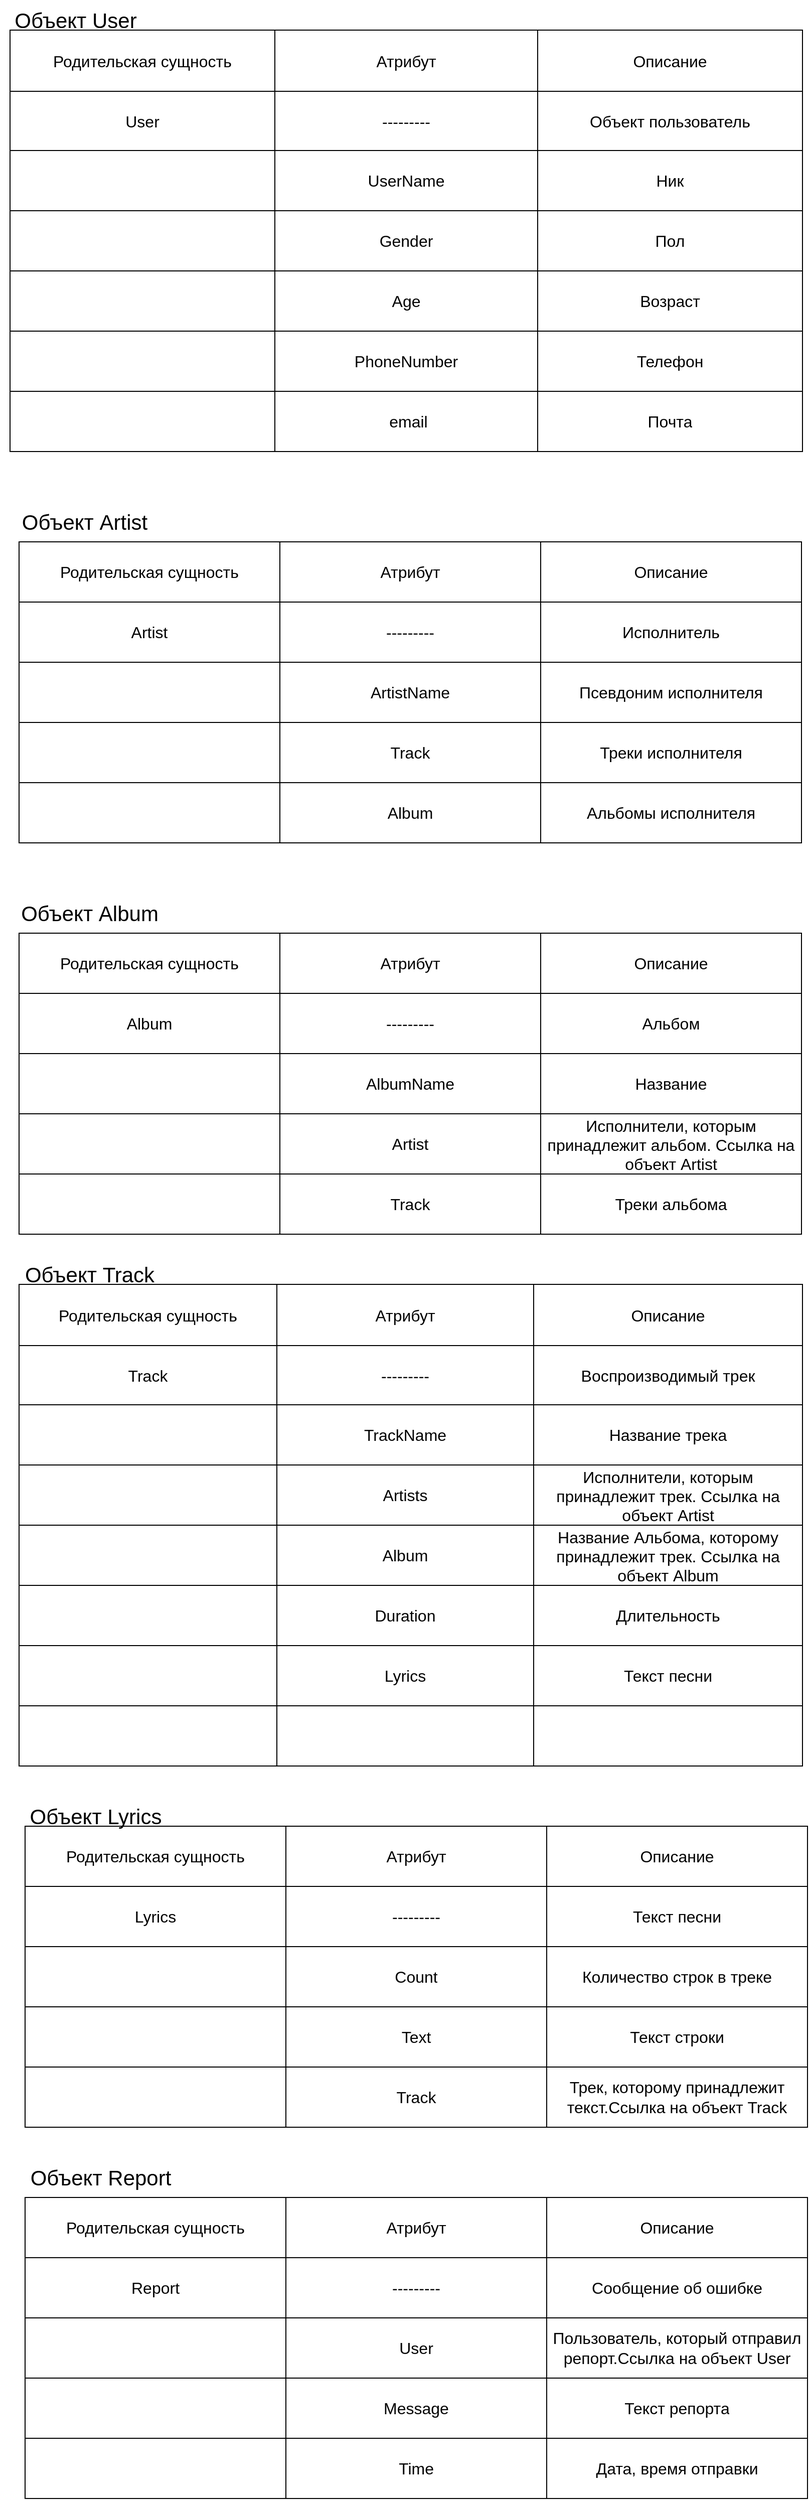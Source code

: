 <mxfile version="24.8.3">
  <diagram name="Страница — 1" id="Yai3iB0MPKsoqNFd09pt">
    <mxGraphModel grid="1" page="1" gridSize="10" guides="1" tooltips="1" connect="1" arrows="1" fold="1" pageScale="1" pageWidth="827" pageHeight="1169" math="0" shadow="0">
      <root>
        <mxCell id="0" />
        <mxCell id="1" parent="0" />
        <mxCell id="LMaIvzoPrQfNwyaQX1gV-46" value="&lt;font style=&quot;font-size: 21px;&quot;&gt;Объект User&lt;/font&gt;" style="text;html=1;align=center;verticalAlign=middle;resizable=0;points=[];autosize=1;strokeColor=none;fillColor=none;" vertex="1" parent="1">
          <mxGeometry x="10" y="10" width="150" height="40" as="geometry" />
        </mxCell>
        <mxCell id="LMaIvzoPrQfNwyaQX1gV-47" value="" style="shape=table;startSize=0;container=1;collapsible=0;childLayout=tableLayout;fontSize=16;" vertex="1" parent="1">
          <mxGeometry x="20" y="40" width="790" height="420" as="geometry" />
        </mxCell>
        <mxCell id="LMaIvzoPrQfNwyaQX1gV-48" value="" style="shape=tableRow;horizontal=0;startSize=0;swimlaneHead=0;swimlaneBody=0;strokeColor=inherit;top=0;left=0;bottom=0;right=0;collapsible=0;dropTarget=0;fillColor=none;points=[[0,0.5],[1,0.5]];portConstraint=eastwest;fontSize=16;" vertex="1" parent="LMaIvzoPrQfNwyaQX1gV-47">
          <mxGeometry width="790" height="61" as="geometry" />
        </mxCell>
        <mxCell id="LMaIvzoPrQfNwyaQX1gV-49" value="Родительская сущность" style="shape=partialRectangle;html=1;whiteSpace=wrap;connectable=0;strokeColor=inherit;overflow=hidden;fillColor=none;top=0;left=0;bottom=0;right=0;pointerEvents=1;fontSize=16;" vertex="1" parent="LMaIvzoPrQfNwyaQX1gV-48">
          <mxGeometry width="264" height="61" as="geometry">
            <mxRectangle width="264" height="61" as="alternateBounds" />
          </mxGeometry>
        </mxCell>
        <mxCell id="LMaIvzoPrQfNwyaQX1gV-50" value="Атрибут" style="shape=partialRectangle;html=1;whiteSpace=wrap;connectable=0;strokeColor=inherit;overflow=hidden;fillColor=none;top=0;left=0;bottom=0;right=0;pointerEvents=1;fontSize=16;" vertex="1" parent="LMaIvzoPrQfNwyaQX1gV-48">
          <mxGeometry x="264" width="262" height="61" as="geometry">
            <mxRectangle width="262" height="61" as="alternateBounds" />
          </mxGeometry>
        </mxCell>
        <mxCell id="LMaIvzoPrQfNwyaQX1gV-51" value="Описание" style="shape=partialRectangle;html=1;whiteSpace=wrap;connectable=0;strokeColor=inherit;overflow=hidden;fillColor=none;top=0;left=0;bottom=0;right=0;pointerEvents=1;fontSize=16;" vertex="1" parent="LMaIvzoPrQfNwyaQX1gV-48">
          <mxGeometry x="526" width="264" height="61" as="geometry">
            <mxRectangle width="264" height="61" as="alternateBounds" />
          </mxGeometry>
        </mxCell>
        <mxCell id="LMaIvzoPrQfNwyaQX1gV-52" value="" style="shape=tableRow;horizontal=0;startSize=0;swimlaneHead=0;swimlaneBody=0;strokeColor=inherit;top=0;left=0;bottom=0;right=0;collapsible=0;dropTarget=0;fillColor=none;points=[[0,0.5],[1,0.5]];portConstraint=eastwest;fontSize=16;" vertex="1" parent="LMaIvzoPrQfNwyaQX1gV-47">
          <mxGeometry y="61" width="790" height="59" as="geometry" />
        </mxCell>
        <mxCell id="LMaIvzoPrQfNwyaQX1gV-53" value="User" style="shape=partialRectangle;html=1;whiteSpace=wrap;connectable=0;strokeColor=inherit;overflow=hidden;fillColor=none;top=0;left=0;bottom=0;right=0;pointerEvents=1;fontSize=16;" vertex="1" parent="LMaIvzoPrQfNwyaQX1gV-52">
          <mxGeometry width="264" height="59" as="geometry">
            <mxRectangle width="264" height="59" as="alternateBounds" />
          </mxGeometry>
        </mxCell>
        <mxCell id="LMaIvzoPrQfNwyaQX1gV-54" value="---------" style="shape=partialRectangle;html=1;whiteSpace=wrap;connectable=0;strokeColor=inherit;overflow=hidden;fillColor=none;top=0;left=0;bottom=0;right=0;pointerEvents=1;fontSize=16;" vertex="1" parent="LMaIvzoPrQfNwyaQX1gV-52">
          <mxGeometry x="264" width="262" height="59" as="geometry">
            <mxRectangle width="262" height="59" as="alternateBounds" />
          </mxGeometry>
        </mxCell>
        <mxCell id="LMaIvzoPrQfNwyaQX1gV-55" value="&lt;span style=&quot;text-wrap: nowrap;&quot;&gt;&lt;font style=&quot;font-size: 16px;&quot;&gt;Объект пользователь&lt;/font&gt;&lt;/span&gt;" style="shape=partialRectangle;html=1;whiteSpace=wrap;connectable=0;strokeColor=inherit;overflow=hidden;fillColor=none;top=0;left=0;bottom=0;right=0;pointerEvents=1;fontSize=16;" vertex="1" parent="LMaIvzoPrQfNwyaQX1gV-52">
          <mxGeometry x="526" width="264" height="59" as="geometry">
            <mxRectangle width="264" height="59" as="alternateBounds" />
          </mxGeometry>
        </mxCell>
        <mxCell id="LMaIvzoPrQfNwyaQX1gV-60" value="" style="shape=tableRow;horizontal=0;startSize=0;swimlaneHead=0;swimlaneBody=0;strokeColor=inherit;top=0;left=0;bottom=0;right=0;collapsible=0;dropTarget=0;fillColor=none;points=[[0,0.5],[1,0.5]];portConstraint=eastwest;fontSize=16;" vertex="1" parent="LMaIvzoPrQfNwyaQX1gV-47">
          <mxGeometry y="120" width="790" height="60" as="geometry" />
        </mxCell>
        <mxCell id="LMaIvzoPrQfNwyaQX1gV-61" value="" style="shape=partialRectangle;html=1;whiteSpace=wrap;connectable=0;strokeColor=inherit;overflow=hidden;fillColor=none;top=0;left=0;bottom=0;right=0;pointerEvents=1;fontSize=16;" vertex="1" parent="LMaIvzoPrQfNwyaQX1gV-60">
          <mxGeometry width="264" height="60" as="geometry">
            <mxRectangle width="264" height="60" as="alternateBounds" />
          </mxGeometry>
        </mxCell>
        <mxCell id="LMaIvzoPrQfNwyaQX1gV-62" value="UserName" style="shape=partialRectangle;html=1;whiteSpace=wrap;connectable=0;strokeColor=inherit;overflow=hidden;fillColor=none;top=0;left=0;bottom=0;right=0;pointerEvents=1;fontSize=16;" vertex="1" parent="LMaIvzoPrQfNwyaQX1gV-60">
          <mxGeometry x="264" width="262" height="60" as="geometry">
            <mxRectangle width="262" height="60" as="alternateBounds" />
          </mxGeometry>
        </mxCell>
        <mxCell id="LMaIvzoPrQfNwyaQX1gV-63" value="Ник" style="shape=partialRectangle;html=1;whiteSpace=wrap;connectable=0;strokeColor=inherit;overflow=hidden;fillColor=none;top=0;left=0;bottom=0;right=0;pointerEvents=1;fontSize=16;" vertex="1" parent="LMaIvzoPrQfNwyaQX1gV-60">
          <mxGeometry x="526" width="264" height="60" as="geometry">
            <mxRectangle width="264" height="60" as="alternateBounds" />
          </mxGeometry>
        </mxCell>
        <mxCell id="LMaIvzoPrQfNwyaQX1gV-64" value="" style="shape=tableRow;horizontal=0;startSize=0;swimlaneHead=0;swimlaneBody=0;strokeColor=inherit;top=0;left=0;bottom=0;right=0;collapsible=0;dropTarget=0;fillColor=none;points=[[0,0.5],[1,0.5]];portConstraint=eastwest;fontSize=16;" vertex="1" parent="LMaIvzoPrQfNwyaQX1gV-47">
          <mxGeometry y="180" width="790" height="60" as="geometry" />
        </mxCell>
        <mxCell id="LMaIvzoPrQfNwyaQX1gV-65" value="" style="shape=partialRectangle;html=1;whiteSpace=wrap;connectable=0;strokeColor=inherit;overflow=hidden;fillColor=none;top=0;left=0;bottom=0;right=0;pointerEvents=1;fontSize=16;" vertex="1" parent="LMaIvzoPrQfNwyaQX1gV-64">
          <mxGeometry width="264" height="60" as="geometry">
            <mxRectangle width="264" height="60" as="alternateBounds" />
          </mxGeometry>
        </mxCell>
        <mxCell id="LMaIvzoPrQfNwyaQX1gV-66" value="Gender" style="shape=partialRectangle;html=1;whiteSpace=wrap;connectable=0;strokeColor=inherit;overflow=hidden;fillColor=none;top=0;left=0;bottom=0;right=0;pointerEvents=1;fontSize=16;" vertex="1" parent="LMaIvzoPrQfNwyaQX1gV-64">
          <mxGeometry x="264" width="262" height="60" as="geometry">
            <mxRectangle width="262" height="60" as="alternateBounds" />
          </mxGeometry>
        </mxCell>
        <mxCell id="LMaIvzoPrQfNwyaQX1gV-67" value="Пол" style="shape=partialRectangle;html=1;whiteSpace=wrap;connectable=0;strokeColor=inherit;overflow=hidden;fillColor=none;top=0;left=0;bottom=0;right=0;pointerEvents=1;fontSize=16;" vertex="1" parent="LMaIvzoPrQfNwyaQX1gV-64">
          <mxGeometry x="526" width="264" height="60" as="geometry">
            <mxRectangle width="264" height="60" as="alternateBounds" />
          </mxGeometry>
        </mxCell>
        <mxCell id="LMaIvzoPrQfNwyaQX1gV-68" value="" style="shape=tableRow;horizontal=0;startSize=0;swimlaneHead=0;swimlaneBody=0;strokeColor=inherit;top=0;left=0;bottom=0;right=0;collapsible=0;dropTarget=0;fillColor=none;points=[[0,0.5],[1,0.5]];portConstraint=eastwest;fontSize=16;" vertex="1" parent="LMaIvzoPrQfNwyaQX1gV-47">
          <mxGeometry y="240" width="790" height="60" as="geometry" />
        </mxCell>
        <mxCell id="LMaIvzoPrQfNwyaQX1gV-69" value="" style="shape=partialRectangle;html=1;whiteSpace=wrap;connectable=0;strokeColor=inherit;overflow=hidden;fillColor=none;top=0;left=0;bottom=0;right=0;pointerEvents=1;fontSize=16;" vertex="1" parent="LMaIvzoPrQfNwyaQX1gV-68">
          <mxGeometry width="264" height="60" as="geometry">
            <mxRectangle width="264" height="60" as="alternateBounds" />
          </mxGeometry>
        </mxCell>
        <mxCell id="LMaIvzoPrQfNwyaQX1gV-70" value="Age" style="shape=partialRectangle;html=1;whiteSpace=wrap;connectable=0;strokeColor=inherit;overflow=hidden;fillColor=none;top=0;left=0;bottom=0;right=0;pointerEvents=1;fontSize=16;" vertex="1" parent="LMaIvzoPrQfNwyaQX1gV-68">
          <mxGeometry x="264" width="262" height="60" as="geometry">
            <mxRectangle width="262" height="60" as="alternateBounds" />
          </mxGeometry>
        </mxCell>
        <mxCell id="LMaIvzoPrQfNwyaQX1gV-71" value="Возраст" style="shape=partialRectangle;html=1;whiteSpace=wrap;connectable=0;strokeColor=inherit;overflow=hidden;fillColor=none;top=0;left=0;bottom=0;right=0;pointerEvents=1;fontSize=16;" vertex="1" parent="LMaIvzoPrQfNwyaQX1gV-68">
          <mxGeometry x="526" width="264" height="60" as="geometry">
            <mxRectangle width="264" height="60" as="alternateBounds" />
          </mxGeometry>
        </mxCell>
        <mxCell id="LMaIvzoPrQfNwyaQX1gV-98" value="" style="shape=tableRow;horizontal=0;startSize=0;swimlaneHead=0;swimlaneBody=0;strokeColor=inherit;top=0;left=0;bottom=0;right=0;collapsible=0;dropTarget=0;fillColor=none;points=[[0,0.5],[1,0.5]];portConstraint=eastwest;fontSize=16;" vertex="1" parent="LMaIvzoPrQfNwyaQX1gV-47">
          <mxGeometry y="300" width="790" height="60" as="geometry" />
        </mxCell>
        <mxCell id="LMaIvzoPrQfNwyaQX1gV-99" value="" style="shape=partialRectangle;html=1;whiteSpace=wrap;connectable=0;strokeColor=inherit;overflow=hidden;fillColor=none;top=0;left=0;bottom=0;right=0;pointerEvents=1;fontSize=16;" vertex="1" parent="LMaIvzoPrQfNwyaQX1gV-98">
          <mxGeometry width="264" height="60" as="geometry">
            <mxRectangle width="264" height="60" as="alternateBounds" />
          </mxGeometry>
        </mxCell>
        <mxCell id="LMaIvzoPrQfNwyaQX1gV-100" value="PhoneNumber" style="shape=partialRectangle;html=1;whiteSpace=wrap;connectable=0;strokeColor=inherit;overflow=hidden;fillColor=none;top=0;left=0;bottom=0;right=0;pointerEvents=1;fontSize=16;" vertex="1" parent="LMaIvzoPrQfNwyaQX1gV-98">
          <mxGeometry x="264" width="262" height="60" as="geometry">
            <mxRectangle width="262" height="60" as="alternateBounds" />
          </mxGeometry>
        </mxCell>
        <mxCell id="LMaIvzoPrQfNwyaQX1gV-101" value="Телефон" style="shape=partialRectangle;html=1;whiteSpace=wrap;connectable=0;strokeColor=inherit;overflow=hidden;fillColor=none;top=0;left=0;bottom=0;right=0;pointerEvents=1;fontSize=16;" vertex="1" parent="LMaIvzoPrQfNwyaQX1gV-98">
          <mxGeometry x="526" width="264" height="60" as="geometry">
            <mxRectangle width="264" height="60" as="alternateBounds" />
          </mxGeometry>
        </mxCell>
        <mxCell id="LMaIvzoPrQfNwyaQX1gV-56" value="" style="shape=tableRow;horizontal=0;startSize=0;swimlaneHead=0;swimlaneBody=0;strokeColor=inherit;top=0;left=0;bottom=0;right=0;collapsible=0;dropTarget=0;fillColor=none;points=[[0,0.5],[1,0.5]];portConstraint=eastwest;fontSize=16;" vertex="1" parent="LMaIvzoPrQfNwyaQX1gV-47">
          <mxGeometry y="360" width="790" height="60" as="geometry" />
        </mxCell>
        <mxCell id="LMaIvzoPrQfNwyaQX1gV-57" value="" style="shape=partialRectangle;html=1;whiteSpace=wrap;connectable=0;strokeColor=inherit;overflow=hidden;fillColor=none;top=0;left=0;bottom=0;right=0;pointerEvents=1;fontSize=16;" vertex="1" parent="LMaIvzoPrQfNwyaQX1gV-56">
          <mxGeometry width="264" height="60" as="geometry">
            <mxRectangle width="264" height="60" as="alternateBounds" />
          </mxGeometry>
        </mxCell>
        <mxCell id="LMaIvzoPrQfNwyaQX1gV-58" value="&amp;nbsp;email" style="shape=partialRectangle;html=1;whiteSpace=wrap;connectable=0;strokeColor=inherit;overflow=hidden;fillColor=none;top=0;left=0;bottom=0;right=0;pointerEvents=1;fontSize=16;" vertex="1" parent="LMaIvzoPrQfNwyaQX1gV-56">
          <mxGeometry x="264" width="262" height="60" as="geometry">
            <mxRectangle width="262" height="60" as="alternateBounds" />
          </mxGeometry>
        </mxCell>
        <mxCell id="LMaIvzoPrQfNwyaQX1gV-59" value="Почта" style="shape=partialRectangle;html=1;whiteSpace=wrap;connectable=0;strokeColor=inherit;overflow=hidden;fillColor=none;top=0;left=0;bottom=0;right=0;pointerEvents=1;fontSize=16;" vertex="1" parent="LMaIvzoPrQfNwyaQX1gV-56">
          <mxGeometry x="526" width="264" height="60" as="geometry">
            <mxRectangle width="264" height="60" as="alternateBounds" />
          </mxGeometry>
        </mxCell>
        <mxCell id="LMaIvzoPrQfNwyaQX1gV-143" value="&lt;font style=&quot;font-size: 21px;&quot;&gt;Объект Artist&lt;/font&gt;" style="text;html=1;align=center;verticalAlign=middle;resizable=0;points=[];autosize=1;strokeColor=none;fillColor=none;" vertex="1" parent="1">
          <mxGeometry x="19" y="510" width="150" height="40" as="geometry" />
        </mxCell>
        <mxCell id="LMaIvzoPrQfNwyaQX1gV-154" value="" style="shape=partialRectangle;html=1;whiteSpace=wrap;connectable=0;strokeColor=inherit;overflow=hidden;fillColor=none;top=0;left=0;bottom=0;right=0;pointerEvents=1;fontSize=16;" vertex="1" parent="1">
          <mxGeometry x="30" y="1800" width="264" height="60" as="geometry">
            <mxRectangle width="264" height="60" as="alternateBounds" />
          </mxGeometry>
        </mxCell>
        <mxCell id="LMaIvzoPrQfNwyaQX1gV-157" value="" style="shape=partialRectangle;html=1;whiteSpace=wrap;connectable=0;strokeColor=inherit;overflow=hidden;fillColor=none;top=0;left=0;bottom=0;right=0;pointerEvents=1;fontSize=16;" vertex="1" parent="1">
          <mxGeometry x="30" y="1860" width="264" height="60" as="geometry">
            <mxRectangle width="264" height="60" as="alternateBounds" />
          </mxGeometry>
        </mxCell>
        <mxCell id="LMaIvzoPrQfNwyaQX1gV-160" value="" style="shape=partialRectangle;html=1;whiteSpace=wrap;connectable=0;strokeColor=inherit;overflow=hidden;fillColor=none;top=0;left=0;bottom=0;right=0;pointerEvents=1;fontSize=16;" vertex="1" parent="1">
          <mxGeometry x="30" y="1920" width="264" height="60" as="geometry">
            <mxRectangle width="264" height="60" as="alternateBounds" />
          </mxGeometry>
        </mxCell>
        <mxCell id="LMaIvzoPrQfNwyaQX1gV-192" value="" style="shape=table;startSize=0;container=1;collapsible=0;childLayout=tableLayout;fontSize=16;" vertex="1" parent="1">
          <mxGeometry x="29" y="550" width="780" height="300" as="geometry" />
        </mxCell>
        <mxCell id="LMaIvzoPrQfNwyaQX1gV-193" value="" style="shape=tableRow;horizontal=0;startSize=0;swimlaneHead=0;swimlaneBody=0;strokeColor=inherit;top=0;left=0;bottom=0;right=0;collapsible=0;dropTarget=0;fillColor=none;points=[[0,0.5],[1,0.5]];portConstraint=eastwest;fontSize=16;" vertex="1" parent="LMaIvzoPrQfNwyaQX1gV-192">
          <mxGeometry width="780" height="60" as="geometry" />
        </mxCell>
        <mxCell id="LMaIvzoPrQfNwyaQX1gV-194" value="Родительская сущность" style="shape=partialRectangle;html=1;whiteSpace=wrap;connectable=0;strokeColor=inherit;overflow=hidden;fillColor=none;top=0;left=0;bottom=0;right=0;pointerEvents=1;fontSize=16;" vertex="1" parent="LMaIvzoPrQfNwyaQX1gV-193">
          <mxGeometry width="260" height="60" as="geometry">
            <mxRectangle width="260" height="60" as="alternateBounds" />
          </mxGeometry>
        </mxCell>
        <mxCell id="LMaIvzoPrQfNwyaQX1gV-195" value="Атрибут" style="shape=partialRectangle;html=1;whiteSpace=wrap;connectable=0;strokeColor=inherit;overflow=hidden;fillColor=none;top=0;left=0;bottom=0;right=0;pointerEvents=1;fontSize=16;" vertex="1" parent="LMaIvzoPrQfNwyaQX1gV-193">
          <mxGeometry x="260" width="260" height="60" as="geometry">
            <mxRectangle width="260" height="60" as="alternateBounds" />
          </mxGeometry>
        </mxCell>
        <mxCell id="LMaIvzoPrQfNwyaQX1gV-196" value="Описание" style="shape=partialRectangle;html=1;whiteSpace=wrap;connectable=0;strokeColor=inherit;overflow=hidden;fillColor=none;top=0;left=0;bottom=0;right=0;pointerEvents=1;fontSize=16;" vertex="1" parent="LMaIvzoPrQfNwyaQX1gV-193">
          <mxGeometry x="520" width="260" height="60" as="geometry">
            <mxRectangle width="260" height="60" as="alternateBounds" />
          </mxGeometry>
        </mxCell>
        <mxCell id="LMaIvzoPrQfNwyaQX1gV-197" value="" style="shape=tableRow;horizontal=0;startSize=0;swimlaneHead=0;swimlaneBody=0;strokeColor=inherit;top=0;left=0;bottom=0;right=0;collapsible=0;dropTarget=0;fillColor=none;points=[[0,0.5],[1,0.5]];portConstraint=eastwest;fontSize=16;" vertex="1" parent="LMaIvzoPrQfNwyaQX1gV-192">
          <mxGeometry y="60" width="780" height="60" as="geometry" />
        </mxCell>
        <mxCell id="LMaIvzoPrQfNwyaQX1gV-198" value="Artist" style="shape=partialRectangle;html=1;whiteSpace=wrap;connectable=0;strokeColor=inherit;overflow=hidden;fillColor=none;top=0;left=0;bottom=0;right=0;pointerEvents=1;fontSize=16;" vertex="1" parent="LMaIvzoPrQfNwyaQX1gV-197">
          <mxGeometry width="260" height="60" as="geometry">
            <mxRectangle width="260" height="60" as="alternateBounds" />
          </mxGeometry>
        </mxCell>
        <mxCell id="LMaIvzoPrQfNwyaQX1gV-199" value="---------" style="shape=partialRectangle;html=1;whiteSpace=wrap;connectable=0;strokeColor=inherit;overflow=hidden;fillColor=none;top=0;left=0;bottom=0;right=0;pointerEvents=1;fontSize=16;" vertex="1" parent="LMaIvzoPrQfNwyaQX1gV-197">
          <mxGeometry x="260" width="260" height="60" as="geometry">
            <mxRectangle width="260" height="60" as="alternateBounds" />
          </mxGeometry>
        </mxCell>
        <mxCell id="LMaIvzoPrQfNwyaQX1gV-200" value="Исполнитель" style="shape=partialRectangle;html=1;whiteSpace=wrap;connectable=0;strokeColor=inherit;overflow=hidden;fillColor=none;top=0;left=0;bottom=0;right=0;pointerEvents=1;fontSize=16;" vertex="1" parent="LMaIvzoPrQfNwyaQX1gV-197">
          <mxGeometry x="520" width="260" height="60" as="geometry">
            <mxRectangle width="260" height="60" as="alternateBounds" />
          </mxGeometry>
        </mxCell>
        <mxCell id="LMaIvzoPrQfNwyaQX1gV-218" value="" style="shape=tableRow;horizontal=0;startSize=0;swimlaneHead=0;swimlaneBody=0;strokeColor=inherit;top=0;left=0;bottom=0;right=0;collapsible=0;dropTarget=0;fillColor=none;points=[[0,0.5],[1,0.5]];portConstraint=eastwest;fontSize=16;" vertex="1" parent="LMaIvzoPrQfNwyaQX1gV-192">
          <mxGeometry y="120" width="780" height="60" as="geometry" />
        </mxCell>
        <mxCell id="LMaIvzoPrQfNwyaQX1gV-219" value="" style="shape=partialRectangle;html=1;whiteSpace=wrap;connectable=0;strokeColor=inherit;overflow=hidden;fillColor=none;top=0;left=0;bottom=0;right=0;pointerEvents=1;fontSize=16;" vertex="1" parent="LMaIvzoPrQfNwyaQX1gV-218">
          <mxGeometry width="260" height="60" as="geometry">
            <mxRectangle width="260" height="60" as="alternateBounds" />
          </mxGeometry>
        </mxCell>
        <mxCell id="LMaIvzoPrQfNwyaQX1gV-220" value="ArtistName" style="shape=partialRectangle;html=1;whiteSpace=wrap;connectable=0;strokeColor=inherit;overflow=hidden;fillColor=none;top=0;left=0;bottom=0;right=0;pointerEvents=1;fontSize=16;" vertex="1" parent="LMaIvzoPrQfNwyaQX1gV-218">
          <mxGeometry x="260" width="260" height="60" as="geometry">
            <mxRectangle width="260" height="60" as="alternateBounds" />
          </mxGeometry>
        </mxCell>
        <mxCell id="LMaIvzoPrQfNwyaQX1gV-221" value="Псевдоним исполнителя" style="shape=partialRectangle;html=1;whiteSpace=wrap;connectable=0;strokeColor=inherit;overflow=hidden;fillColor=none;top=0;left=0;bottom=0;right=0;pointerEvents=1;fontSize=16;" vertex="1" parent="LMaIvzoPrQfNwyaQX1gV-218">
          <mxGeometry x="520" width="260" height="60" as="geometry">
            <mxRectangle width="260" height="60" as="alternateBounds" />
          </mxGeometry>
        </mxCell>
        <mxCell id="LMaIvzoPrQfNwyaQX1gV-222" value="" style="shape=tableRow;horizontal=0;startSize=0;swimlaneHead=0;swimlaneBody=0;strokeColor=inherit;top=0;left=0;bottom=0;right=0;collapsible=0;dropTarget=0;fillColor=none;points=[[0,0.5],[1,0.5]];portConstraint=eastwest;fontSize=16;" vertex="1" parent="LMaIvzoPrQfNwyaQX1gV-192">
          <mxGeometry y="180" width="780" height="60" as="geometry" />
        </mxCell>
        <mxCell id="LMaIvzoPrQfNwyaQX1gV-223" value="" style="shape=partialRectangle;html=1;whiteSpace=wrap;connectable=0;strokeColor=inherit;overflow=hidden;fillColor=none;top=0;left=0;bottom=0;right=0;pointerEvents=1;fontSize=16;" vertex="1" parent="LMaIvzoPrQfNwyaQX1gV-222">
          <mxGeometry width="260" height="60" as="geometry">
            <mxRectangle width="260" height="60" as="alternateBounds" />
          </mxGeometry>
        </mxCell>
        <mxCell id="LMaIvzoPrQfNwyaQX1gV-224" value="Track" style="shape=partialRectangle;html=1;whiteSpace=wrap;connectable=0;strokeColor=inherit;overflow=hidden;fillColor=none;top=0;left=0;bottom=0;right=0;pointerEvents=1;fontSize=16;" vertex="1" parent="LMaIvzoPrQfNwyaQX1gV-222">
          <mxGeometry x="260" width="260" height="60" as="geometry">
            <mxRectangle width="260" height="60" as="alternateBounds" />
          </mxGeometry>
        </mxCell>
        <mxCell id="LMaIvzoPrQfNwyaQX1gV-225" value="Треки исполнителя" style="shape=partialRectangle;html=1;whiteSpace=wrap;connectable=0;strokeColor=inherit;overflow=hidden;fillColor=none;top=0;left=0;bottom=0;right=0;pointerEvents=1;fontSize=16;" vertex="1" parent="LMaIvzoPrQfNwyaQX1gV-222">
          <mxGeometry x="520" width="260" height="60" as="geometry">
            <mxRectangle width="260" height="60" as="alternateBounds" />
          </mxGeometry>
        </mxCell>
        <mxCell id="LMaIvzoPrQfNwyaQX1gV-201" value="" style="shape=tableRow;horizontal=0;startSize=0;swimlaneHead=0;swimlaneBody=0;strokeColor=inherit;top=0;left=0;bottom=0;right=0;collapsible=0;dropTarget=0;fillColor=none;points=[[0,0.5],[1,0.5]];portConstraint=eastwest;fontSize=16;" vertex="1" parent="LMaIvzoPrQfNwyaQX1gV-192">
          <mxGeometry y="240" width="780" height="60" as="geometry" />
        </mxCell>
        <mxCell id="LMaIvzoPrQfNwyaQX1gV-202" value="" style="shape=partialRectangle;html=1;whiteSpace=wrap;connectable=0;strokeColor=inherit;overflow=hidden;fillColor=none;top=0;left=0;bottom=0;right=0;pointerEvents=1;fontSize=16;" vertex="1" parent="LMaIvzoPrQfNwyaQX1gV-201">
          <mxGeometry width="260" height="60" as="geometry">
            <mxRectangle width="260" height="60" as="alternateBounds" />
          </mxGeometry>
        </mxCell>
        <mxCell id="LMaIvzoPrQfNwyaQX1gV-203" value="Album" style="shape=partialRectangle;html=1;whiteSpace=wrap;connectable=0;strokeColor=inherit;overflow=hidden;fillColor=none;top=0;left=0;bottom=0;right=0;pointerEvents=1;fontSize=16;" vertex="1" parent="LMaIvzoPrQfNwyaQX1gV-201">
          <mxGeometry x="260" width="260" height="60" as="geometry">
            <mxRectangle width="260" height="60" as="alternateBounds" />
          </mxGeometry>
        </mxCell>
        <mxCell id="LMaIvzoPrQfNwyaQX1gV-204" value="Альбомы исполнителя" style="shape=partialRectangle;html=1;whiteSpace=wrap;connectable=0;strokeColor=inherit;overflow=hidden;fillColor=none;top=0;left=0;bottom=0;right=0;pointerEvents=1;fontSize=16;" vertex="1" parent="LMaIvzoPrQfNwyaQX1gV-201">
          <mxGeometry x="520" width="260" height="60" as="geometry">
            <mxRectangle width="260" height="60" as="alternateBounds" />
          </mxGeometry>
        </mxCell>
        <mxCell id="LMaIvzoPrQfNwyaQX1gV-226" value="" style="shape=table;startSize=0;container=1;collapsible=0;childLayout=tableLayout;fontSize=16;" vertex="1" parent="1">
          <mxGeometry x="29" y="940" width="780" height="300" as="geometry" />
        </mxCell>
        <mxCell id="LMaIvzoPrQfNwyaQX1gV-227" value="" style="shape=tableRow;horizontal=0;startSize=0;swimlaneHead=0;swimlaneBody=0;strokeColor=inherit;top=0;left=0;bottom=0;right=0;collapsible=0;dropTarget=0;fillColor=none;points=[[0,0.5],[1,0.5]];portConstraint=eastwest;fontSize=16;" vertex="1" parent="LMaIvzoPrQfNwyaQX1gV-226">
          <mxGeometry width="780" height="60" as="geometry" />
        </mxCell>
        <mxCell id="LMaIvzoPrQfNwyaQX1gV-228" value="Родительская сущность" style="shape=partialRectangle;html=1;whiteSpace=wrap;connectable=0;strokeColor=inherit;overflow=hidden;fillColor=none;top=0;left=0;bottom=0;right=0;pointerEvents=1;fontSize=16;" vertex="1" parent="LMaIvzoPrQfNwyaQX1gV-227">
          <mxGeometry width="260" height="60" as="geometry">
            <mxRectangle width="260" height="60" as="alternateBounds" />
          </mxGeometry>
        </mxCell>
        <mxCell id="LMaIvzoPrQfNwyaQX1gV-229" value="Атрибут" style="shape=partialRectangle;html=1;whiteSpace=wrap;connectable=0;strokeColor=inherit;overflow=hidden;fillColor=none;top=0;left=0;bottom=0;right=0;pointerEvents=1;fontSize=16;" vertex="1" parent="LMaIvzoPrQfNwyaQX1gV-227">
          <mxGeometry x="260" width="260" height="60" as="geometry">
            <mxRectangle width="260" height="60" as="alternateBounds" />
          </mxGeometry>
        </mxCell>
        <mxCell id="LMaIvzoPrQfNwyaQX1gV-230" value="Описание" style="shape=partialRectangle;html=1;whiteSpace=wrap;connectable=0;strokeColor=inherit;overflow=hidden;fillColor=none;top=0;left=0;bottom=0;right=0;pointerEvents=1;fontSize=16;" vertex="1" parent="LMaIvzoPrQfNwyaQX1gV-227">
          <mxGeometry x="520" width="260" height="60" as="geometry">
            <mxRectangle width="260" height="60" as="alternateBounds" />
          </mxGeometry>
        </mxCell>
        <mxCell id="LMaIvzoPrQfNwyaQX1gV-231" value="" style="shape=tableRow;horizontal=0;startSize=0;swimlaneHead=0;swimlaneBody=0;strokeColor=inherit;top=0;left=0;bottom=0;right=0;collapsible=0;dropTarget=0;fillColor=none;points=[[0,0.5],[1,0.5]];portConstraint=eastwest;fontSize=16;" vertex="1" parent="LMaIvzoPrQfNwyaQX1gV-226">
          <mxGeometry y="60" width="780" height="60" as="geometry" />
        </mxCell>
        <mxCell id="LMaIvzoPrQfNwyaQX1gV-232" value="Album" style="shape=partialRectangle;html=1;whiteSpace=wrap;connectable=0;strokeColor=inherit;overflow=hidden;fillColor=none;top=0;left=0;bottom=0;right=0;pointerEvents=1;fontSize=16;" vertex="1" parent="LMaIvzoPrQfNwyaQX1gV-231">
          <mxGeometry width="260" height="60" as="geometry">
            <mxRectangle width="260" height="60" as="alternateBounds" />
          </mxGeometry>
        </mxCell>
        <mxCell id="LMaIvzoPrQfNwyaQX1gV-233" value="---------" style="shape=partialRectangle;html=1;whiteSpace=wrap;connectable=0;strokeColor=inherit;overflow=hidden;fillColor=none;top=0;left=0;bottom=0;right=0;pointerEvents=1;fontSize=16;" vertex="1" parent="LMaIvzoPrQfNwyaQX1gV-231">
          <mxGeometry x="260" width="260" height="60" as="geometry">
            <mxRectangle width="260" height="60" as="alternateBounds" />
          </mxGeometry>
        </mxCell>
        <mxCell id="LMaIvzoPrQfNwyaQX1gV-234" value="Альбом" style="shape=partialRectangle;html=1;whiteSpace=wrap;connectable=0;strokeColor=inherit;overflow=hidden;fillColor=none;top=0;left=0;bottom=0;right=0;pointerEvents=1;fontSize=16;" vertex="1" parent="LMaIvzoPrQfNwyaQX1gV-231">
          <mxGeometry x="520" width="260" height="60" as="geometry">
            <mxRectangle width="260" height="60" as="alternateBounds" />
          </mxGeometry>
        </mxCell>
        <mxCell id="LMaIvzoPrQfNwyaQX1gV-240" value="" style="shape=tableRow;horizontal=0;startSize=0;swimlaneHead=0;swimlaneBody=0;strokeColor=inherit;top=0;left=0;bottom=0;right=0;collapsible=0;dropTarget=0;fillColor=none;points=[[0,0.5],[1,0.5]];portConstraint=eastwest;fontSize=16;" vertex="1" parent="LMaIvzoPrQfNwyaQX1gV-226">
          <mxGeometry y="120" width="780" height="60" as="geometry" />
        </mxCell>
        <mxCell id="LMaIvzoPrQfNwyaQX1gV-241" value="" style="shape=partialRectangle;html=1;whiteSpace=wrap;connectable=0;strokeColor=inherit;overflow=hidden;fillColor=none;top=0;left=0;bottom=0;right=0;pointerEvents=1;fontSize=16;" vertex="1" parent="LMaIvzoPrQfNwyaQX1gV-240">
          <mxGeometry width="260" height="60" as="geometry">
            <mxRectangle width="260" height="60" as="alternateBounds" />
          </mxGeometry>
        </mxCell>
        <mxCell id="LMaIvzoPrQfNwyaQX1gV-242" value="AlbumName" style="shape=partialRectangle;html=1;whiteSpace=wrap;connectable=0;strokeColor=inherit;overflow=hidden;fillColor=none;top=0;left=0;bottom=0;right=0;pointerEvents=1;fontSize=16;" vertex="1" parent="LMaIvzoPrQfNwyaQX1gV-240">
          <mxGeometry x="260" width="260" height="60" as="geometry">
            <mxRectangle width="260" height="60" as="alternateBounds" />
          </mxGeometry>
        </mxCell>
        <mxCell id="LMaIvzoPrQfNwyaQX1gV-243" value="Название" style="shape=partialRectangle;html=1;whiteSpace=wrap;connectable=0;strokeColor=inherit;overflow=hidden;fillColor=none;top=0;left=0;bottom=0;right=0;pointerEvents=1;fontSize=16;" vertex="1" parent="LMaIvzoPrQfNwyaQX1gV-240">
          <mxGeometry x="520" width="260" height="60" as="geometry">
            <mxRectangle width="260" height="60" as="alternateBounds" />
          </mxGeometry>
        </mxCell>
        <mxCell id="LMaIvzoPrQfNwyaQX1gV-244" value="" style="shape=tableRow;horizontal=0;startSize=0;swimlaneHead=0;swimlaneBody=0;strokeColor=inherit;top=0;left=0;bottom=0;right=0;collapsible=0;dropTarget=0;fillColor=none;points=[[0,0.5],[1,0.5]];portConstraint=eastwest;fontSize=16;" vertex="1" parent="LMaIvzoPrQfNwyaQX1gV-226">
          <mxGeometry y="180" width="780" height="60" as="geometry" />
        </mxCell>
        <mxCell id="LMaIvzoPrQfNwyaQX1gV-245" value="" style="shape=partialRectangle;html=1;whiteSpace=wrap;connectable=0;strokeColor=inherit;overflow=hidden;fillColor=none;top=0;left=0;bottom=0;right=0;pointerEvents=1;fontSize=16;" vertex="1" parent="LMaIvzoPrQfNwyaQX1gV-244">
          <mxGeometry width="260" height="60" as="geometry">
            <mxRectangle width="260" height="60" as="alternateBounds" />
          </mxGeometry>
        </mxCell>
        <mxCell id="LMaIvzoPrQfNwyaQX1gV-246" value="Artist" style="shape=partialRectangle;html=1;whiteSpace=wrap;connectable=0;strokeColor=inherit;overflow=hidden;fillColor=none;top=0;left=0;bottom=0;right=0;pointerEvents=1;fontSize=16;" vertex="1" parent="LMaIvzoPrQfNwyaQX1gV-244">
          <mxGeometry x="260" width="260" height="60" as="geometry">
            <mxRectangle width="260" height="60" as="alternateBounds" />
          </mxGeometry>
        </mxCell>
        <mxCell id="LMaIvzoPrQfNwyaQX1gV-247" value="Исполнители, которым принадлежит альбом. Ссылка на объект Artist" style="shape=partialRectangle;html=1;whiteSpace=wrap;connectable=0;strokeColor=inherit;overflow=hidden;fillColor=none;top=0;left=0;bottom=0;right=0;pointerEvents=1;fontSize=16;" vertex="1" parent="LMaIvzoPrQfNwyaQX1gV-244">
          <mxGeometry x="520" width="260" height="60" as="geometry">
            <mxRectangle width="260" height="60" as="alternateBounds" />
          </mxGeometry>
        </mxCell>
        <mxCell id="LMaIvzoPrQfNwyaQX1gV-235" value="" style="shape=tableRow;horizontal=0;startSize=0;swimlaneHead=0;swimlaneBody=0;strokeColor=inherit;top=0;left=0;bottom=0;right=0;collapsible=0;dropTarget=0;fillColor=none;points=[[0,0.5],[1,0.5]];portConstraint=eastwest;fontSize=16;" vertex="1" parent="LMaIvzoPrQfNwyaQX1gV-226">
          <mxGeometry y="240" width="780" height="60" as="geometry" />
        </mxCell>
        <mxCell id="LMaIvzoPrQfNwyaQX1gV-236" value="" style="shape=partialRectangle;html=1;whiteSpace=wrap;connectable=0;strokeColor=inherit;overflow=hidden;fillColor=none;top=0;left=0;bottom=0;right=0;pointerEvents=1;fontSize=16;" vertex="1" parent="LMaIvzoPrQfNwyaQX1gV-235">
          <mxGeometry width="260" height="60" as="geometry">
            <mxRectangle width="260" height="60" as="alternateBounds" />
          </mxGeometry>
        </mxCell>
        <mxCell id="LMaIvzoPrQfNwyaQX1gV-237" value="Track" style="shape=partialRectangle;html=1;whiteSpace=wrap;connectable=0;strokeColor=inherit;overflow=hidden;fillColor=none;top=0;left=0;bottom=0;right=0;pointerEvents=1;fontSize=16;" vertex="1" parent="LMaIvzoPrQfNwyaQX1gV-235">
          <mxGeometry x="260" width="260" height="60" as="geometry">
            <mxRectangle width="260" height="60" as="alternateBounds" />
          </mxGeometry>
        </mxCell>
        <mxCell id="LMaIvzoPrQfNwyaQX1gV-238" value="Треки альбома" style="shape=partialRectangle;html=1;whiteSpace=wrap;connectable=0;strokeColor=inherit;overflow=hidden;fillColor=none;top=0;left=0;bottom=0;right=0;pointerEvents=1;fontSize=16;" vertex="1" parent="LMaIvzoPrQfNwyaQX1gV-235">
          <mxGeometry x="520" width="260" height="60" as="geometry">
            <mxRectangle width="260" height="60" as="alternateBounds" />
          </mxGeometry>
        </mxCell>
        <mxCell id="LMaIvzoPrQfNwyaQX1gV-239" value="&lt;font style=&quot;font-size: 21px;&quot;&gt;Объект Album&lt;/font&gt;" style="text;html=1;align=center;verticalAlign=middle;resizable=0;points=[];autosize=1;strokeColor=none;fillColor=none;" vertex="1" parent="1">
          <mxGeometry x="19" y="900" width="160" height="40" as="geometry" />
        </mxCell>
        <mxCell id="LMaIvzoPrQfNwyaQX1gV-261" value="" style="shape=table;startSize=0;container=1;collapsible=0;childLayout=tableLayout;fontSize=16;" vertex="1" parent="1">
          <mxGeometry x="35" y="1830" width="780" height="300" as="geometry" />
        </mxCell>
        <mxCell id="LMaIvzoPrQfNwyaQX1gV-262" value="" style="shape=tableRow;horizontal=0;startSize=0;swimlaneHead=0;swimlaneBody=0;strokeColor=inherit;top=0;left=0;bottom=0;right=0;collapsible=0;dropTarget=0;fillColor=none;points=[[0,0.5],[1,0.5]];portConstraint=eastwest;fontSize=16;" vertex="1" parent="LMaIvzoPrQfNwyaQX1gV-261">
          <mxGeometry width="780" height="60" as="geometry" />
        </mxCell>
        <mxCell id="LMaIvzoPrQfNwyaQX1gV-263" value="Родительская сущность" style="shape=partialRectangle;html=1;whiteSpace=wrap;connectable=0;strokeColor=inherit;overflow=hidden;fillColor=none;top=0;left=0;bottom=0;right=0;pointerEvents=1;fontSize=16;" vertex="1" parent="LMaIvzoPrQfNwyaQX1gV-262">
          <mxGeometry width="260" height="60" as="geometry">
            <mxRectangle width="260" height="60" as="alternateBounds" />
          </mxGeometry>
        </mxCell>
        <mxCell id="LMaIvzoPrQfNwyaQX1gV-264" value="Атрибут" style="shape=partialRectangle;html=1;whiteSpace=wrap;connectable=0;strokeColor=inherit;overflow=hidden;fillColor=none;top=0;left=0;bottom=0;right=0;pointerEvents=1;fontSize=16;" vertex="1" parent="LMaIvzoPrQfNwyaQX1gV-262">
          <mxGeometry x="260" width="260" height="60" as="geometry">
            <mxRectangle width="260" height="60" as="alternateBounds" />
          </mxGeometry>
        </mxCell>
        <mxCell id="LMaIvzoPrQfNwyaQX1gV-265" value="Описание" style="shape=partialRectangle;html=1;whiteSpace=wrap;connectable=0;strokeColor=inherit;overflow=hidden;fillColor=none;top=0;left=0;bottom=0;right=0;pointerEvents=1;fontSize=16;" vertex="1" parent="LMaIvzoPrQfNwyaQX1gV-262">
          <mxGeometry x="520" width="260" height="60" as="geometry">
            <mxRectangle width="260" height="60" as="alternateBounds" />
          </mxGeometry>
        </mxCell>
        <mxCell id="LMaIvzoPrQfNwyaQX1gV-266" value="" style="shape=tableRow;horizontal=0;startSize=0;swimlaneHead=0;swimlaneBody=0;strokeColor=inherit;top=0;left=0;bottom=0;right=0;collapsible=0;dropTarget=0;fillColor=none;points=[[0,0.5],[1,0.5]];portConstraint=eastwest;fontSize=16;" vertex="1" parent="LMaIvzoPrQfNwyaQX1gV-261">
          <mxGeometry y="60" width="780" height="60" as="geometry" />
        </mxCell>
        <mxCell id="LMaIvzoPrQfNwyaQX1gV-267" value="&lt;span style=&quot;text-wrap: nowrap;&quot;&gt;&lt;font style=&quot;font-size: 16px;&quot;&gt;Lyrics&lt;/font&gt;&lt;/span&gt;" style="shape=partialRectangle;html=1;whiteSpace=wrap;connectable=0;strokeColor=inherit;overflow=hidden;fillColor=none;top=0;left=0;bottom=0;right=0;pointerEvents=1;fontSize=16;" vertex="1" parent="LMaIvzoPrQfNwyaQX1gV-266">
          <mxGeometry width="260" height="60" as="geometry">
            <mxRectangle width="260" height="60" as="alternateBounds" />
          </mxGeometry>
        </mxCell>
        <mxCell id="LMaIvzoPrQfNwyaQX1gV-268" value="---------" style="shape=partialRectangle;html=1;whiteSpace=wrap;connectable=0;strokeColor=inherit;overflow=hidden;fillColor=none;top=0;left=0;bottom=0;right=0;pointerEvents=1;fontSize=16;" vertex="1" parent="LMaIvzoPrQfNwyaQX1gV-266">
          <mxGeometry x="260" width="260" height="60" as="geometry">
            <mxRectangle width="260" height="60" as="alternateBounds" />
          </mxGeometry>
        </mxCell>
        <mxCell id="LMaIvzoPrQfNwyaQX1gV-269" value="Текст песни" style="shape=partialRectangle;html=1;whiteSpace=wrap;connectable=0;strokeColor=inherit;overflow=hidden;fillColor=none;top=0;left=0;bottom=0;right=0;pointerEvents=1;fontSize=16;" vertex="1" parent="LMaIvzoPrQfNwyaQX1gV-266">
          <mxGeometry x="520" width="260" height="60" as="geometry">
            <mxRectangle width="260" height="60" as="alternateBounds" />
          </mxGeometry>
        </mxCell>
        <mxCell id="LMaIvzoPrQfNwyaQX1gV-275" value="" style="shape=tableRow;horizontal=0;startSize=0;swimlaneHead=0;swimlaneBody=0;strokeColor=inherit;top=0;left=0;bottom=0;right=0;collapsible=0;dropTarget=0;fillColor=none;points=[[0,0.5],[1,0.5]];portConstraint=eastwest;fontSize=16;" vertex="1" parent="LMaIvzoPrQfNwyaQX1gV-261">
          <mxGeometry y="120" width="780" height="60" as="geometry" />
        </mxCell>
        <mxCell id="LMaIvzoPrQfNwyaQX1gV-276" value="" style="shape=partialRectangle;html=1;whiteSpace=wrap;connectable=0;strokeColor=inherit;overflow=hidden;fillColor=none;top=0;left=0;bottom=0;right=0;pointerEvents=1;fontSize=16;" vertex="1" parent="LMaIvzoPrQfNwyaQX1gV-275">
          <mxGeometry width="260" height="60" as="geometry">
            <mxRectangle width="260" height="60" as="alternateBounds" />
          </mxGeometry>
        </mxCell>
        <mxCell id="LMaIvzoPrQfNwyaQX1gV-277" value="Count" style="shape=partialRectangle;html=1;whiteSpace=wrap;connectable=0;strokeColor=inherit;overflow=hidden;fillColor=none;top=0;left=0;bottom=0;right=0;pointerEvents=1;fontSize=16;" vertex="1" parent="LMaIvzoPrQfNwyaQX1gV-275">
          <mxGeometry x="260" width="260" height="60" as="geometry">
            <mxRectangle width="260" height="60" as="alternateBounds" />
          </mxGeometry>
        </mxCell>
        <mxCell id="LMaIvzoPrQfNwyaQX1gV-278" value="Количество строк в треке" style="shape=partialRectangle;html=1;whiteSpace=wrap;connectable=0;strokeColor=inherit;overflow=hidden;fillColor=none;top=0;left=0;bottom=0;right=0;pointerEvents=1;fontSize=16;" vertex="1" parent="LMaIvzoPrQfNwyaQX1gV-275">
          <mxGeometry x="520" width="260" height="60" as="geometry">
            <mxRectangle width="260" height="60" as="alternateBounds" />
          </mxGeometry>
        </mxCell>
        <mxCell id="LMaIvzoPrQfNwyaQX1gV-279" value="" style="shape=tableRow;horizontal=0;startSize=0;swimlaneHead=0;swimlaneBody=0;strokeColor=inherit;top=0;left=0;bottom=0;right=0;collapsible=0;dropTarget=0;fillColor=none;points=[[0,0.5],[1,0.5]];portConstraint=eastwest;fontSize=16;" vertex="1" parent="LMaIvzoPrQfNwyaQX1gV-261">
          <mxGeometry y="180" width="780" height="60" as="geometry" />
        </mxCell>
        <mxCell id="LMaIvzoPrQfNwyaQX1gV-280" value="" style="shape=partialRectangle;html=1;whiteSpace=wrap;connectable=0;strokeColor=inherit;overflow=hidden;fillColor=none;top=0;left=0;bottom=0;right=0;pointerEvents=1;fontSize=16;" vertex="1" parent="LMaIvzoPrQfNwyaQX1gV-279">
          <mxGeometry width="260" height="60" as="geometry">
            <mxRectangle width="260" height="60" as="alternateBounds" />
          </mxGeometry>
        </mxCell>
        <mxCell id="LMaIvzoPrQfNwyaQX1gV-281" value="Text" style="shape=partialRectangle;html=1;whiteSpace=wrap;connectable=0;strokeColor=inherit;overflow=hidden;fillColor=none;top=0;left=0;bottom=0;right=0;pointerEvents=1;fontSize=16;" vertex="1" parent="LMaIvzoPrQfNwyaQX1gV-279">
          <mxGeometry x="260" width="260" height="60" as="geometry">
            <mxRectangle width="260" height="60" as="alternateBounds" />
          </mxGeometry>
        </mxCell>
        <mxCell id="LMaIvzoPrQfNwyaQX1gV-282" value="Текст строки" style="shape=partialRectangle;html=1;whiteSpace=wrap;connectable=0;strokeColor=inherit;overflow=hidden;fillColor=none;top=0;left=0;bottom=0;right=0;pointerEvents=1;fontSize=16;" vertex="1" parent="LMaIvzoPrQfNwyaQX1gV-279">
          <mxGeometry x="520" width="260" height="60" as="geometry">
            <mxRectangle width="260" height="60" as="alternateBounds" />
          </mxGeometry>
        </mxCell>
        <mxCell id="LMaIvzoPrQfNwyaQX1gV-270" value="" style="shape=tableRow;horizontal=0;startSize=0;swimlaneHead=0;swimlaneBody=0;strokeColor=inherit;top=0;left=0;bottom=0;right=0;collapsible=0;dropTarget=0;fillColor=none;points=[[0,0.5],[1,0.5]];portConstraint=eastwest;fontSize=16;" vertex="1" parent="LMaIvzoPrQfNwyaQX1gV-261">
          <mxGeometry y="240" width="780" height="60" as="geometry" />
        </mxCell>
        <mxCell id="LMaIvzoPrQfNwyaQX1gV-271" value="" style="shape=partialRectangle;html=1;whiteSpace=wrap;connectable=0;strokeColor=inherit;overflow=hidden;fillColor=none;top=0;left=0;bottom=0;right=0;pointerEvents=1;fontSize=16;" vertex="1" parent="LMaIvzoPrQfNwyaQX1gV-270">
          <mxGeometry width="260" height="60" as="geometry">
            <mxRectangle width="260" height="60" as="alternateBounds" />
          </mxGeometry>
        </mxCell>
        <mxCell id="LMaIvzoPrQfNwyaQX1gV-272" value="Track" style="shape=partialRectangle;html=1;whiteSpace=wrap;connectable=0;strokeColor=inherit;overflow=hidden;fillColor=none;top=0;left=0;bottom=0;right=0;pointerEvents=1;fontSize=16;" vertex="1" parent="LMaIvzoPrQfNwyaQX1gV-270">
          <mxGeometry x="260" width="260" height="60" as="geometry">
            <mxRectangle width="260" height="60" as="alternateBounds" />
          </mxGeometry>
        </mxCell>
        <mxCell id="LMaIvzoPrQfNwyaQX1gV-273" value="Трек, которому принадлежит текст.&lt;span style=&quot;background-color: initial;&quot;&gt;Ссылка на объект Track&lt;/span&gt;" style="shape=partialRectangle;html=1;whiteSpace=wrap;connectable=0;strokeColor=inherit;overflow=hidden;fillColor=none;top=0;left=0;bottom=0;right=0;pointerEvents=1;fontSize=16;" vertex="1" parent="LMaIvzoPrQfNwyaQX1gV-270">
          <mxGeometry x="520" width="260" height="60" as="geometry">
            <mxRectangle width="260" height="60" as="alternateBounds" />
          </mxGeometry>
        </mxCell>
        <mxCell id="LMaIvzoPrQfNwyaQX1gV-274" value="&lt;font style=&quot;font-size: 21px;&quot;&gt;Объект Lyrics&lt;/font&gt;" style="text;html=1;align=center;verticalAlign=middle;resizable=0;points=[];autosize=1;strokeColor=none;fillColor=none;" vertex="1" parent="1">
          <mxGeometry x="30" y="1800" width="150" height="40" as="geometry" />
        </mxCell>
        <mxCell id="LMaIvzoPrQfNwyaQX1gV-72" value="" style="shape=table;startSize=0;container=1;collapsible=0;childLayout=tableLayout;fontSize=16;" vertex="1" parent="1">
          <mxGeometry x="29" y="1290" width="781" height="480" as="geometry" />
        </mxCell>
        <mxCell id="LMaIvzoPrQfNwyaQX1gV-73" value="" style="shape=tableRow;horizontal=0;startSize=0;swimlaneHead=0;swimlaneBody=0;strokeColor=inherit;top=0;left=0;bottom=0;right=0;collapsible=0;dropTarget=0;fillColor=none;points=[[0,0.5],[1,0.5]];portConstraint=eastwest;fontSize=16;" vertex="1" parent="LMaIvzoPrQfNwyaQX1gV-72">
          <mxGeometry width="781" height="61" as="geometry" />
        </mxCell>
        <mxCell id="LMaIvzoPrQfNwyaQX1gV-74" value="Родительская сущность" style="shape=partialRectangle;html=1;whiteSpace=wrap;connectable=0;strokeColor=inherit;overflow=hidden;fillColor=none;top=0;left=0;bottom=0;right=0;pointerEvents=1;fontSize=16;" vertex="1" parent="LMaIvzoPrQfNwyaQX1gV-73">
          <mxGeometry width="257" height="61" as="geometry">
            <mxRectangle width="257" height="61" as="alternateBounds" />
          </mxGeometry>
        </mxCell>
        <mxCell id="LMaIvzoPrQfNwyaQX1gV-75" value="Атрибут" style="shape=partialRectangle;html=1;whiteSpace=wrap;connectable=0;strokeColor=inherit;overflow=hidden;fillColor=none;top=0;left=0;bottom=0;right=0;pointerEvents=1;fontSize=16;" vertex="1" parent="LMaIvzoPrQfNwyaQX1gV-73">
          <mxGeometry x="257" width="256" height="61" as="geometry">
            <mxRectangle width="256" height="61" as="alternateBounds" />
          </mxGeometry>
        </mxCell>
        <mxCell id="LMaIvzoPrQfNwyaQX1gV-76" value="Описание" style="shape=partialRectangle;html=1;whiteSpace=wrap;connectable=0;strokeColor=inherit;overflow=hidden;fillColor=none;top=0;left=0;bottom=0;right=0;pointerEvents=1;fontSize=16;" vertex="1" parent="LMaIvzoPrQfNwyaQX1gV-73">
          <mxGeometry x="513" width="268" height="61" as="geometry">
            <mxRectangle width="268" height="61" as="alternateBounds" />
          </mxGeometry>
        </mxCell>
        <mxCell id="LMaIvzoPrQfNwyaQX1gV-77" value="" style="shape=tableRow;horizontal=0;startSize=0;swimlaneHead=0;swimlaneBody=0;strokeColor=inherit;top=0;left=0;bottom=0;right=0;collapsible=0;dropTarget=0;fillColor=none;points=[[0,0.5],[1,0.5]];portConstraint=eastwest;fontSize=16;" vertex="1" parent="LMaIvzoPrQfNwyaQX1gV-72">
          <mxGeometry y="61" width="781" height="59" as="geometry" />
        </mxCell>
        <mxCell id="LMaIvzoPrQfNwyaQX1gV-78" value="Track" style="shape=partialRectangle;html=1;whiteSpace=wrap;connectable=0;strokeColor=inherit;overflow=hidden;fillColor=none;top=0;left=0;bottom=0;right=0;pointerEvents=1;fontSize=16;" vertex="1" parent="LMaIvzoPrQfNwyaQX1gV-77">
          <mxGeometry width="257" height="59" as="geometry">
            <mxRectangle width="257" height="59" as="alternateBounds" />
          </mxGeometry>
        </mxCell>
        <mxCell id="LMaIvzoPrQfNwyaQX1gV-79" value="---------" style="shape=partialRectangle;html=1;whiteSpace=wrap;connectable=0;strokeColor=inherit;overflow=hidden;fillColor=none;top=0;left=0;bottom=0;right=0;pointerEvents=1;fontSize=16;" vertex="1" parent="LMaIvzoPrQfNwyaQX1gV-77">
          <mxGeometry x="257" width="256" height="59" as="geometry">
            <mxRectangle width="256" height="59" as="alternateBounds" />
          </mxGeometry>
        </mxCell>
        <mxCell id="LMaIvzoPrQfNwyaQX1gV-80" value="&lt;span style=&quot;text-wrap: nowrap;&quot;&gt;&lt;font style=&quot;font-size: 16px;&quot;&gt;Воспроизводимый трек&lt;/font&gt;&lt;/span&gt;" style="shape=partialRectangle;html=1;whiteSpace=wrap;connectable=0;strokeColor=inherit;overflow=hidden;fillColor=none;top=0;left=0;bottom=0;right=0;pointerEvents=1;fontSize=16;" vertex="1" parent="LMaIvzoPrQfNwyaQX1gV-77">
          <mxGeometry x="513" width="268" height="59" as="geometry">
            <mxRectangle width="268" height="59" as="alternateBounds" />
          </mxGeometry>
        </mxCell>
        <mxCell id="LMaIvzoPrQfNwyaQX1gV-81" value="" style="shape=tableRow;horizontal=0;startSize=0;swimlaneHead=0;swimlaneBody=0;strokeColor=inherit;top=0;left=0;bottom=0;right=0;collapsible=0;dropTarget=0;fillColor=none;points=[[0,0.5],[1,0.5]];portConstraint=eastwest;fontSize=16;" vertex="1" parent="LMaIvzoPrQfNwyaQX1gV-72">
          <mxGeometry y="120" width="781" height="60" as="geometry" />
        </mxCell>
        <mxCell id="LMaIvzoPrQfNwyaQX1gV-82" value="" style="shape=partialRectangle;html=1;whiteSpace=wrap;connectable=0;strokeColor=inherit;overflow=hidden;fillColor=none;top=0;left=0;bottom=0;right=0;pointerEvents=1;fontSize=16;" vertex="1" parent="LMaIvzoPrQfNwyaQX1gV-81">
          <mxGeometry width="257" height="60" as="geometry">
            <mxRectangle width="257" height="60" as="alternateBounds" />
          </mxGeometry>
        </mxCell>
        <mxCell id="LMaIvzoPrQfNwyaQX1gV-83" value="TrackName" style="shape=partialRectangle;html=1;whiteSpace=wrap;connectable=0;strokeColor=inherit;overflow=hidden;fillColor=none;top=0;left=0;bottom=0;right=0;pointerEvents=1;fontSize=16;" vertex="1" parent="LMaIvzoPrQfNwyaQX1gV-81">
          <mxGeometry x="257" width="256" height="60" as="geometry">
            <mxRectangle width="256" height="60" as="alternateBounds" />
          </mxGeometry>
        </mxCell>
        <mxCell id="LMaIvzoPrQfNwyaQX1gV-84" value="Название трека" style="shape=partialRectangle;html=1;whiteSpace=wrap;connectable=0;strokeColor=inherit;overflow=hidden;fillColor=none;top=0;left=0;bottom=0;right=0;pointerEvents=1;fontSize=16;" vertex="1" parent="LMaIvzoPrQfNwyaQX1gV-81">
          <mxGeometry x="513" width="268" height="60" as="geometry">
            <mxRectangle width="268" height="60" as="alternateBounds" />
          </mxGeometry>
        </mxCell>
        <mxCell id="LMaIvzoPrQfNwyaQX1gV-85" value="" style="shape=tableRow;horizontal=0;startSize=0;swimlaneHead=0;swimlaneBody=0;strokeColor=inherit;top=0;left=0;bottom=0;right=0;collapsible=0;dropTarget=0;fillColor=none;points=[[0,0.5],[1,0.5]];portConstraint=eastwest;fontSize=16;" vertex="1" parent="LMaIvzoPrQfNwyaQX1gV-72">
          <mxGeometry y="180" width="781" height="60" as="geometry" />
        </mxCell>
        <mxCell id="LMaIvzoPrQfNwyaQX1gV-86" value="" style="shape=partialRectangle;html=1;whiteSpace=wrap;connectable=0;strokeColor=inherit;overflow=hidden;fillColor=none;top=0;left=0;bottom=0;right=0;pointerEvents=1;fontSize=16;" vertex="1" parent="LMaIvzoPrQfNwyaQX1gV-85">
          <mxGeometry width="257" height="60" as="geometry">
            <mxRectangle width="257" height="60" as="alternateBounds" />
          </mxGeometry>
        </mxCell>
        <mxCell id="LMaIvzoPrQfNwyaQX1gV-87" value="Artists" style="shape=partialRectangle;html=1;whiteSpace=wrap;connectable=0;strokeColor=inherit;overflow=hidden;fillColor=none;top=0;left=0;bottom=0;right=0;pointerEvents=1;fontSize=16;" vertex="1" parent="LMaIvzoPrQfNwyaQX1gV-85">
          <mxGeometry x="257" width="256" height="60" as="geometry">
            <mxRectangle width="256" height="60" as="alternateBounds" />
          </mxGeometry>
        </mxCell>
        <mxCell id="LMaIvzoPrQfNwyaQX1gV-88" value="Исполнители, которым принадлежит трек. Ссылка на объект Artist" style="shape=partialRectangle;html=1;whiteSpace=wrap;connectable=0;strokeColor=inherit;overflow=hidden;fillColor=none;top=0;left=0;bottom=0;right=0;pointerEvents=1;fontSize=16;" vertex="1" parent="LMaIvzoPrQfNwyaQX1gV-85">
          <mxGeometry x="513" width="268" height="60" as="geometry">
            <mxRectangle width="268" height="60" as="alternateBounds" />
          </mxGeometry>
        </mxCell>
        <mxCell id="LMaIvzoPrQfNwyaQX1gV-102" value="" style="shape=tableRow;horizontal=0;startSize=0;swimlaneHead=0;swimlaneBody=0;strokeColor=inherit;top=0;left=0;bottom=0;right=0;collapsible=0;dropTarget=0;fillColor=none;points=[[0,0.5],[1,0.5]];portConstraint=eastwest;fontSize=16;" vertex="1" parent="LMaIvzoPrQfNwyaQX1gV-72">
          <mxGeometry y="240" width="781" height="60" as="geometry" />
        </mxCell>
        <mxCell id="LMaIvzoPrQfNwyaQX1gV-103" value="" style="shape=partialRectangle;html=1;whiteSpace=wrap;connectable=0;strokeColor=inherit;overflow=hidden;fillColor=none;top=0;left=0;bottom=0;right=0;pointerEvents=1;fontSize=16;" vertex="1" parent="LMaIvzoPrQfNwyaQX1gV-102">
          <mxGeometry width="257" height="60" as="geometry">
            <mxRectangle width="257" height="60" as="alternateBounds" />
          </mxGeometry>
        </mxCell>
        <mxCell id="LMaIvzoPrQfNwyaQX1gV-104" value="Album" style="shape=partialRectangle;html=1;whiteSpace=wrap;connectable=0;strokeColor=inherit;overflow=hidden;fillColor=none;top=0;left=0;bottom=0;right=0;pointerEvents=1;fontSize=16;" vertex="1" parent="LMaIvzoPrQfNwyaQX1gV-102">
          <mxGeometry x="257" width="256" height="60" as="geometry">
            <mxRectangle width="256" height="60" as="alternateBounds" />
          </mxGeometry>
        </mxCell>
        <mxCell id="LMaIvzoPrQfNwyaQX1gV-105" value="Название Альбома, которому принадлежит трек. Ссылка на объект Album" style="shape=partialRectangle;html=1;whiteSpace=wrap;connectable=0;strokeColor=inherit;overflow=hidden;fillColor=none;top=0;left=0;bottom=0;right=0;pointerEvents=1;fontSize=16;" vertex="1" parent="LMaIvzoPrQfNwyaQX1gV-102">
          <mxGeometry x="513" width="268" height="60" as="geometry">
            <mxRectangle width="268" height="60" as="alternateBounds" />
          </mxGeometry>
        </mxCell>
        <mxCell id="LMaIvzoPrQfNwyaQX1gV-89" value="" style="shape=tableRow;horizontal=0;startSize=0;swimlaneHead=0;swimlaneBody=0;strokeColor=inherit;top=0;left=0;bottom=0;right=0;collapsible=0;dropTarget=0;fillColor=none;points=[[0,0.5],[1,0.5]];portConstraint=eastwest;fontSize=16;" vertex="1" parent="LMaIvzoPrQfNwyaQX1gV-72">
          <mxGeometry y="300" width="781" height="60" as="geometry" />
        </mxCell>
        <mxCell id="LMaIvzoPrQfNwyaQX1gV-90" value="" style="shape=partialRectangle;html=1;whiteSpace=wrap;connectable=0;strokeColor=inherit;overflow=hidden;fillColor=none;top=0;left=0;bottom=0;right=0;pointerEvents=1;fontSize=16;" vertex="1" parent="LMaIvzoPrQfNwyaQX1gV-89">
          <mxGeometry width="257" height="60" as="geometry">
            <mxRectangle width="257" height="60" as="alternateBounds" />
          </mxGeometry>
        </mxCell>
        <mxCell id="LMaIvzoPrQfNwyaQX1gV-91" value="Duration" style="shape=partialRectangle;html=1;whiteSpace=wrap;connectable=0;strokeColor=inherit;overflow=hidden;fillColor=none;top=0;left=0;bottom=0;right=0;pointerEvents=1;fontSize=16;" vertex="1" parent="LMaIvzoPrQfNwyaQX1gV-89">
          <mxGeometry x="257" width="256" height="60" as="geometry">
            <mxRectangle width="256" height="60" as="alternateBounds" />
          </mxGeometry>
        </mxCell>
        <mxCell id="LMaIvzoPrQfNwyaQX1gV-92" value="Длительность" style="shape=partialRectangle;html=1;whiteSpace=wrap;connectable=0;strokeColor=inherit;overflow=hidden;fillColor=none;top=0;left=0;bottom=0;right=0;pointerEvents=1;fontSize=16;" vertex="1" parent="LMaIvzoPrQfNwyaQX1gV-89">
          <mxGeometry x="513" width="268" height="60" as="geometry">
            <mxRectangle width="268" height="60" as="alternateBounds" />
          </mxGeometry>
        </mxCell>
        <mxCell id="LMaIvzoPrQfNwyaQX1gV-106" value="" style="shape=tableRow;horizontal=0;startSize=0;swimlaneHead=0;swimlaneBody=0;strokeColor=inherit;top=0;left=0;bottom=0;right=0;collapsible=0;dropTarget=0;fillColor=none;points=[[0,0.5],[1,0.5]];portConstraint=eastwest;fontSize=16;" vertex="1" parent="LMaIvzoPrQfNwyaQX1gV-72">
          <mxGeometry y="360" width="781" height="60" as="geometry" />
        </mxCell>
        <mxCell id="LMaIvzoPrQfNwyaQX1gV-107" value="" style="shape=partialRectangle;html=1;whiteSpace=wrap;connectable=0;strokeColor=inherit;overflow=hidden;fillColor=none;top=0;left=0;bottom=0;right=0;pointerEvents=1;fontSize=16;" vertex="1" parent="LMaIvzoPrQfNwyaQX1gV-106">
          <mxGeometry width="257" height="60" as="geometry">
            <mxRectangle width="257" height="60" as="alternateBounds" />
          </mxGeometry>
        </mxCell>
        <mxCell id="LMaIvzoPrQfNwyaQX1gV-108" value="Lyrics" style="shape=partialRectangle;html=1;whiteSpace=wrap;connectable=0;strokeColor=inherit;overflow=hidden;fillColor=none;top=0;left=0;bottom=0;right=0;pointerEvents=1;fontSize=16;" vertex="1" parent="LMaIvzoPrQfNwyaQX1gV-106">
          <mxGeometry x="257" width="256" height="60" as="geometry">
            <mxRectangle width="256" height="60" as="alternateBounds" />
          </mxGeometry>
        </mxCell>
        <mxCell id="LMaIvzoPrQfNwyaQX1gV-109" value="Текст песни" style="shape=partialRectangle;html=1;whiteSpace=wrap;connectable=0;strokeColor=inherit;overflow=hidden;fillColor=none;top=0;left=0;bottom=0;right=0;pointerEvents=1;fontSize=16;" vertex="1" parent="LMaIvzoPrQfNwyaQX1gV-106">
          <mxGeometry x="513" width="268" height="60" as="geometry">
            <mxRectangle width="268" height="60" as="alternateBounds" />
          </mxGeometry>
        </mxCell>
        <mxCell id="LMaIvzoPrQfNwyaQX1gV-93" value="" style="shape=tableRow;horizontal=0;startSize=0;swimlaneHead=0;swimlaneBody=0;strokeColor=inherit;top=0;left=0;bottom=0;right=0;collapsible=0;dropTarget=0;fillColor=none;points=[[0,0.5],[1,0.5]];portConstraint=eastwest;fontSize=16;" vertex="1" parent="LMaIvzoPrQfNwyaQX1gV-72">
          <mxGeometry y="420" width="781" height="60" as="geometry" />
        </mxCell>
        <mxCell id="LMaIvzoPrQfNwyaQX1gV-94" value="" style="shape=partialRectangle;html=1;whiteSpace=wrap;connectable=0;strokeColor=inherit;overflow=hidden;fillColor=none;top=0;left=0;bottom=0;right=0;pointerEvents=1;fontSize=16;" vertex="1" parent="LMaIvzoPrQfNwyaQX1gV-93">
          <mxGeometry width="257" height="60" as="geometry">
            <mxRectangle width="257" height="60" as="alternateBounds" />
          </mxGeometry>
        </mxCell>
        <mxCell id="LMaIvzoPrQfNwyaQX1gV-95" value="" style="shape=partialRectangle;html=1;whiteSpace=wrap;connectable=0;strokeColor=inherit;overflow=hidden;fillColor=none;top=0;left=0;bottom=0;right=0;pointerEvents=1;fontSize=16;" vertex="1" parent="LMaIvzoPrQfNwyaQX1gV-93">
          <mxGeometry x="257" width="256" height="60" as="geometry">
            <mxRectangle width="256" height="60" as="alternateBounds" />
          </mxGeometry>
        </mxCell>
        <mxCell id="LMaIvzoPrQfNwyaQX1gV-96" value="" style="shape=partialRectangle;html=1;whiteSpace=wrap;connectable=0;strokeColor=inherit;overflow=hidden;fillColor=none;top=0;left=0;bottom=0;right=0;pointerEvents=1;fontSize=16;" vertex="1" parent="LMaIvzoPrQfNwyaQX1gV-93">
          <mxGeometry x="513" width="268" height="60" as="geometry">
            <mxRectangle width="268" height="60" as="alternateBounds" />
          </mxGeometry>
        </mxCell>
        <mxCell id="LMaIvzoPrQfNwyaQX1gV-97" value="&lt;font style=&quot;font-size: 21px;&quot;&gt;Объект Track&lt;/font&gt;" style="text;html=1;align=center;verticalAlign=middle;resizable=0;points=[];autosize=1;strokeColor=none;fillColor=none;" vertex="1" parent="1">
          <mxGeometry x="24" y="1260" width="150" height="40" as="geometry" />
        </mxCell>
        <mxCell id="LMaIvzoPrQfNwyaQX1gV-283" value="&lt;font style=&quot;font-size: 21px;&quot;&gt;Объект Report&lt;/font&gt;" style="text;html=1;align=center;verticalAlign=middle;resizable=0;points=[];autosize=1;strokeColor=none;fillColor=none;" vertex="1" parent="1">
          <mxGeometry x="30" y="2160" width="160" height="40" as="geometry" />
        </mxCell>
        <mxCell id="LMaIvzoPrQfNwyaQX1gV-284" value="" style="shape=table;startSize=0;container=1;collapsible=0;childLayout=tableLayout;fontSize=16;" vertex="1" parent="1">
          <mxGeometry x="35" y="2200" width="780" height="300" as="geometry" />
        </mxCell>
        <mxCell id="LMaIvzoPrQfNwyaQX1gV-285" value="" style="shape=tableRow;horizontal=0;startSize=0;swimlaneHead=0;swimlaneBody=0;strokeColor=inherit;top=0;left=0;bottom=0;right=0;collapsible=0;dropTarget=0;fillColor=none;points=[[0,0.5],[1,0.5]];portConstraint=eastwest;fontSize=16;" vertex="1" parent="LMaIvzoPrQfNwyaQX1gV-284">
          <mxGeometry width="780" height="60" as="geometry" />
        </mxCell>
        <mxCell id="LMaIvzoPrQfNwyaQX1gV-286" value="Родительская сущность" style="shape=partialRectangle;html=1;whiteSpace=wrap;connectable=0;strokeColor=inherit;overflow=hidden;fillColor=none;top=0;left=0;bottom=0;right=0;pointerEvents=1;fontSize=16;" vertex="1" parent="LMaIvzoPrQfNwyaQX1gV-285">
          <mxGeometry width="260" height="60" as="geometry">
            <mxRectangle width="260" height="60" as="alternateBounds" />
          </mxGeometry>
        </mxCell>
        <mxCell id="LMaIvzoPrQfNwyaQX1gV-287" value="Атрибут" style="shape=partialRectangle;html=1;whiteSpace=wrap;connectable=0;strokeColor=inherit;overflow=hidden;fillColor=none;top=0;left=0;bottom=0;right=0;pointerEvents=1;fontSize=16;" vertex="1" parent="LMaIvzoPrQfNwyaQX1gV-285">
          <mxGeometry x="260" width="260" height="60" as="geometry">
            <mxRectangle width="260" height="60" as="alternateBounds" />
          </mxGeometry>
        </mxCell>
        <mxCell id="LMaIvzoPrQfNwyaQX1gV-288" value="Описание" style="shape=partialRectangle;html=1;whiteSpace=wrap;connectable=0;strokeColor=inherit;overflow=hidden;fillColor=none;top=0;left=0;bottom=0;right=0;pointerEvents=1;fontSize=16;" vertex="1" parent="LMaIvzoPrQfNwyaQX1gV-285">
          <mxGeometry x="520" width="260" height="60" as="geometry">
            <mxRectangle width="260" height="60" as="alternateBounds" />
          </mxGeometry>
        </mxCell>
        <mxCell id="LMaIvzoPrQfNwyaQX1gV-289" value="" style="shape=tableRow;horizontal=0;startSize=0;swimlaneHead=0;swimlaneBody=0;strokeColor=inherit;top=0;left=0;bottom=0;right=0;collapsible=0;dropTarget=0;fillColor=none;points=[[0,0.5],[1,0.5]];portConstraint=eastwest;fontSize=16;" vertex="1" parent="LMaIvzoPrQfNwyaQX1gV-284">
          <mxGeometry y="60" width="780" height="60" as="geometry" />
        </mxCell>
        <mxCell id="LMaIvzoPrQfNwyaQX1gV-290" value="&lt;span style=&quot;text-wrap: nowrap;&quot;&gt;Report&lt;/span&gt;" style="shape=partialRectangle;html=1;whiteSpace=wrap;connectable=0;strokeColor=inherit;overflow=hidden;fillColor=none;top=0;left=0;bottom=0;right=0;pointerEvents=1;fontSize=16;" vertex="1" parent="LMaIvzoPrQfNwyaQX1gV-289">
          <mxGeometry width="260" height="60" as="geometry">
            <mxRectangle width="260" height="60" as="alternateBounds" />
          </mxGeometry>
        </mxCell>
        <mxCell id="LMaIvzoPrQfNwyaQX1gV-291" value="---------" style="shape=partialRectangle;html=1;whiteSpace=wrap;connectable=0;strokeColor=inherit;overflow=hidden;fillColor=none;top=0;left=0;bottom=0;right=0;pointerEvents=1;fontSize=16;" vertex="1" parent="LMaIvzoPrQfNwyaQX1gV-289">
          <mxGeometry x="260" width="260" height="60" as="geometry">
            <mxRectangle width="260" height="60" as="alternateBounds" />
          </mxGeometry>
        </mxCell>
        <mxCell id="LMaIvzoPrQfNwyaQX1gV-292" value="Сообщение об ошибке" style="shape=partialRectangle;html=1;whiteSpace=wrap;connectable=0;strokeColor=inherit;overflow=hidden;fillColor=none;top=0;left=0;bottom=0;right=0;pointerEvents=1;fontSize=16;" vertex="1" parent="LMaIvzoPrQfNwyaQX1gV-289">
          <mxGeometry x="520" width="260" height="60" as="geometry">
            <mxRectangle width="260" height="60" as="alternateBounds" />
          </mxGeometry>
        </mxCell>
        <mxCell id="LMaIvzoPrQfNwyaQX1gV-293" value="" style="shape=tableRow;horizontal=0;startSize=0;swimlaneHead=0;swimlaneBody=0;strokeColor=inherit;top=0;left=0;bottom=0;right=0;collapsible=0;dropTarget=0;fillColor=none;points=[[0,0.5],[1,0.5]];portConstraint=eastwest;fontSize=16;" vertex="1" parent="LMaIvzoPrQfNwyaQX1gV-284">
          <mxGeometry y="120" width="780" height="60" as="geometry" />
        </mxCell>
        <mxCell id="LMaIvzoPrQfNwyaQX1gV-294" value="" style="shape=partialRectangle;html=1;whiteSpace=wrap;connectable=0;strokeColor=inherit;overflow=hidden;fillColor=none;top=0;left=0;bottom=0;right=0;pointerEvents=1;fontSize=16;" vertex="1" parent="LMaIvzoPrQfNwyaQX1gV-293">
          <mxGeometry width="260" height="60" as="geometry">
            <mxRectangle width="260" height="60" as="alternateBounds" />
          </mxGeometry>
        </mxCell>
        <mxCell id="LMaIvzoPrQfNwyaQX1gV-295" value="User" style="shape=partialRectangle;html=1;whiteSpace=wrap;connectable=0;strokeColor=inherit;overflow=hidden;fillColor=none;top=0;left=0;bottom=0;right=0;pointerEvents=1;fontSize=16;" vertex="1" parent="LMaIvzoPrQfNwyaQX1gV-293">
          <mxGeometry x="260" width="260" height="60" as="geometry">
            <mxRectangle width="260" height="60" as="alternateBounds" />
          </mxGeometry>
        </mxCell>
        <mxCell id="LMaIvzoPrQfNwyaQX1gV-296" value="&lt;div&gt;Пользователь, который отправил репорт.&lt;span style=&quot;background-color: initial;&quot;&gt;Ссылка на объект User&lt;/span&gt;&lt;/div&gt;" style="shape=partialRectangle;html=1;whiteSpace=wrap;connectable=0;strokeColor=inherit;overflow=hidden;fillColor=none;top=0;left=0;bottom=0;right=0;pointerEvents=1;fontSize=16;" vertex="1" parent="LMaIvzoPrQfNwyaQX1gV-293">
          <mxGeometry x="520" width="260" height="60" as="geometry">
            <mxRectangle width="260" height="60" as="alternateBounds" />
          </mxGeometry>
        </mxCell>
        <mxCell id="LMaIvzoPrQfNwyaQX1gV-297" value="" style="shape=tableRow;horizontal=0;startSize=0;swimlaneHead=0;swimlaneBody=0;strokeColor=inherit;top=0;left=0;bottom=0;right=0;collapsible=0;dropTarget=0;fillColor=none;points=[[0,0.5],[1,0.5]];portConstraint=eastwest;fontSize=16;" vertex="1" parent="LMaIvzoPrQfNwyaQX1gV-284">
          <mxGeometry y="180" width="780" height="60" as="geometry" />
        </mxCell>
        <mxCell id="LMaIvzoPrQfNwyaQX1gV-298" value="" style="shape=partialRectangle;html=1;whiteSpace=wrap;connectable=0;strokeColor=inherit;overflow=hidden;fillColor=none;top=0;left=0;bottom=0;right=0;pointerEvents=1;fontSize=16;" vertex="1" parent="LMaIvzoPrQfNwyaQX1gV-297">
          <mxGeometry width="260" height="60" as="geometry">
            <mxRectangle width="260" height="60" as="alternateBounds" />
          </mxGeometry>
        </mxCell>
        <mxCell id="LMaIvzoPrQfNwyaQX1gV-299" value="Message" style="shape=partialRectangle;html=1;whiteSpace=wrap;connectable=0;strokeColor=inherit;overflow=hidden;fillColor=none;top=0;left=0;bottom=0;right=0;pointerEvents=1;fontSize=16;" vertex="1" parent="LMaIvzoPrQfNwyaQX1gV-297">
          <mxGeometry x="260" width="260" height="60" as="geometry">
            <mxRectangle width="260" height="60" as="alternateBounds" />
          </mxGeometry>
        </mxCell>
        <mxCell id="LMaIvzoPrQfNwyaQX1gV-300" value="Текст репорта" style="shape=partialRectangle;html=1;whiteSpace=wrap;connectable=0;strokeColor=inherit;overflow=hidden;fillColor=none;top=0;left=0;bottom=0;right=0;pointerEvents=1;fontSize=16;" vertex="1" parent="LMaIvzoPrQfNwyaQX1gV-297">
          <mxGeometry x="520" width="260" height="60" as="geometry">
            <mxRectangle width="260" height="60" as="alternateBounds" />
          </mxGeometry>
        </mxCell>
        <mxCell id="LMaIvzoPrQfNwyaQX1gV-301" value="" style="shape=tableRow;horizontal=0;startSize=0;swimlaneHead=0;swimlaneBody=0;strokeColor=inherit;top=0;left=0;bottom=0;right=0;collapsible=0;dropTarget=0;fillColor=none;points=[[0,0.5],[1,0.5]];portConstraint=eastwest;fontSize=16;" vertex="1" parent="LMaIvzoPrQfNwyaQX1gV-284">
          <mxGeometry y="240" width="780" height="60" as="geometry" />
        </mxCell>
        <mxCell id="LMaIvzoPrQfNwyaQX1gV-302" value="" style="shape=partialRectangle;html=1;whiteSpace=wrap;connectable=0;strokeColor=inherit;overflow=hidden;fillColor=none;top=0;left=0;bottom=0;right=0;pointerEvents=1;fontSize=16;" vertex="1" parent="LMaIvzoPrQfNwyaQX1gV-301">
          <mxGeometry width="260" height="60" as="geometry">
            <mxRectangle width="260" height="60" as="alternateBounds" />
          </mxGeometry>
        </mxCell>
        <mxCell id="LMaIvzoPrQfNwyaQX1gV-303" value="Time" style="shape=partialRectangle;html=1;whiteSpace=wrap;connectable=0;strokeColor=inherit;overflow=hidden;fillColor=none;top=0;left=0;bottom=0;right=0;pointerEvents=1;fontSize=16;" vertex="1" parent="LMaIvzoPrQfNwyaQX1gV-301">
          <mxGeometry x="260" width="260" height="60" as="geometry">
            <mxRectangle width="260" height="60" as="alternateBounds" />
          </mxGeometry>
        </mxCell>
        <mxCell id="LMaIvzoPrQfNwyaQX1gV-304" value="Дата, время отправки" style="shape=partialRectangle;html=1;whiteSpace=wrap;connectable=0;strokeColor=inherit;overflow=hidden;fillColor=none;top=0;left=0;bottom=0;right=0;pointerEvents=1;fontSize=16;" vertex="1" parent="LMaIvzoPrQfNwyaQX1gV-301">
          <mxGeometry x="520" width="260" height="60" as="geometry">
            <mxRectangle width="260" height="60" as="alternateBounds" />
          </mxGeometry>
        </mxCell>
      </root>
    </mxGraphModel>
  </diagram>
</mxfile>
